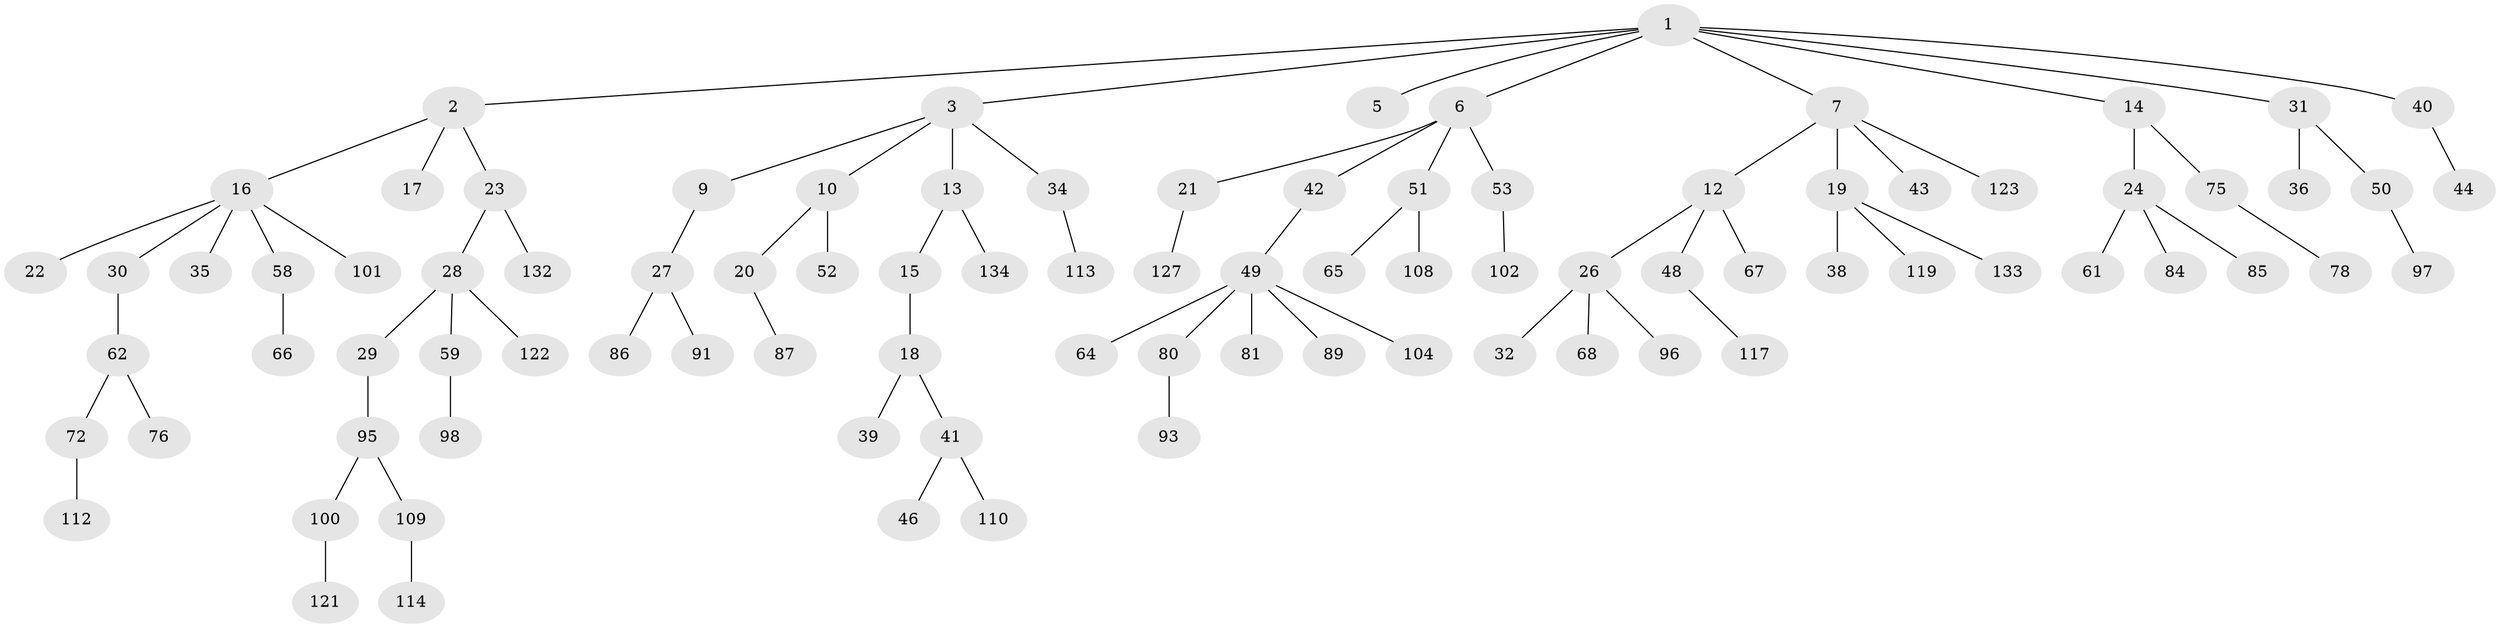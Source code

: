 // Generated by graph-tools (version 1.1) at 2025/52/02/27/25 19:52:11]
// undirected, 90 vertices, 89 edges
graph export_dot {
graph [start="1"]
  node [color=gray90,style=filled];
  1 [super="+4"];
  2 [super="+55"];
  3 [super="+11"];
  5;
  6;
  7 [super="+8"];
  9;
  10 [super="+74"];
  12 [super="+37"];
  13;
  14 [super="+82"];
  15 [super="+73"];
  16 [super="+45"];
  17;
  18 [super="+25"];
  19 [super="+77"];
  20;
  21 [super="+130"];
  22 [super="+92"];
  23 [super="+120"];
  24 [super="+79"];
  26 [super="+54"];
  27 [super="+60"];
  28 [super="+115"];
  29 [super="+56"];
  30;
  31 [super="+33"];
  32 [super="+107"];
  34 [super="+88"];
  35 [super="+83"];
  36;
  38;
  39 [super="+47"];
  40;
  41 [super="+70"];
  42 [super="+94"];
  43 [super="+124"];
  44;
  46 [super="+71"];
  48;
  49 [super="+63"];
  50 [super="+106"];
  51 [super="+111"];
  52 [super="+129"];
  53 [super="+57"];
  58;
  59 [super="+105"];
  61;
  62 [super="+116"];
  64;
  65;
  66 [super="+69"];
  67 [super="+90"];
  68;
  72 [super="+118"];
  75;
  76;
  78;
  80;
  81;
  84 [super="+99"];
  85;
  86;
  87 [super="+131"];
  89;
  91;
  93;
  95 [super="+103"];
  96;
  97;
  98;
  100;
  101 [super="+126"];
  102;
  104;
  108;
  109;
  110 [super="+125"];
  112;
  113;
  114;
  117;
  119;
  121 [super="+128"];
  122;
  123;
  127;
  132;
  133;
  134;
  1 -- 2;
  1 -- 3;
  1 -- 7;
  1 -- 14;
  1 -- 40;
  1 -- 5;
  1 -- 6;
  1 -- 31;
  2 -- 16;
  2 -- 17;
  2 -- 23;
  3 -- 9;
  3 -- 10;
  3 -- 13;
  3 -- 34;
  6 -- 21;
  6 -- 42;
  6 -- 51;
  6 -- 53;
  7 -- 19;
  7 -- 43;
  7 -- 123;
  7 -- 12;
  9 -- 27;
  10 -- 20;
  10 -- 52;
  12 -- 26;
  12 -- 48;
  12 -- 67;
  13 -- 15;
  13 -- 134;
  14 -- 24;
  14 -- 75;
  15 -- 18;
  16 -- 22;
  16 -- 30;
  16 -- 35;
  16 -- 58;
  16 -- 101;
  18 -- 41;
  18 -- 39;
  19 -- 38;
  19 -- 119;
  19 -- 133;
  20 -- 87;
  21 -- 127;
  23 -- 28;
  23 -- 132;
  24 -- 61;
  24 -- 85;
  24 -- 84;
  26 -- 32;
  26 -- 68;
  26 -- 96;
  27 -- 91;
  27 -- 86;
  28 -- 29;
  28 -- 59;
  28 -- 122;
  29 -- 95;
  30 -- 62;
  31 -- 50;
  31 -- 36;
  34 -- 113;
  40 -- 44;
  41 -- 46;
  41 -- 110;
  42 -- 49;
  48 -- 117;
  49 -- 64;
  49 -- 80;
  49 -- 81;
  49 -- 104;
  49 -- 89;
  50 -- 97;
  51 -- 65;
  51 -- 108;
  53 -- 102;
  58 -- 66;
  59 -- 98;
  62 -- 72;
  62 -- 76;
  72 -- 112;
  75 -- 78;
  80 -- 93;
  95 -- 100;
  95 -- 109;
  100 -- 121;
  109 -- 114;
}
